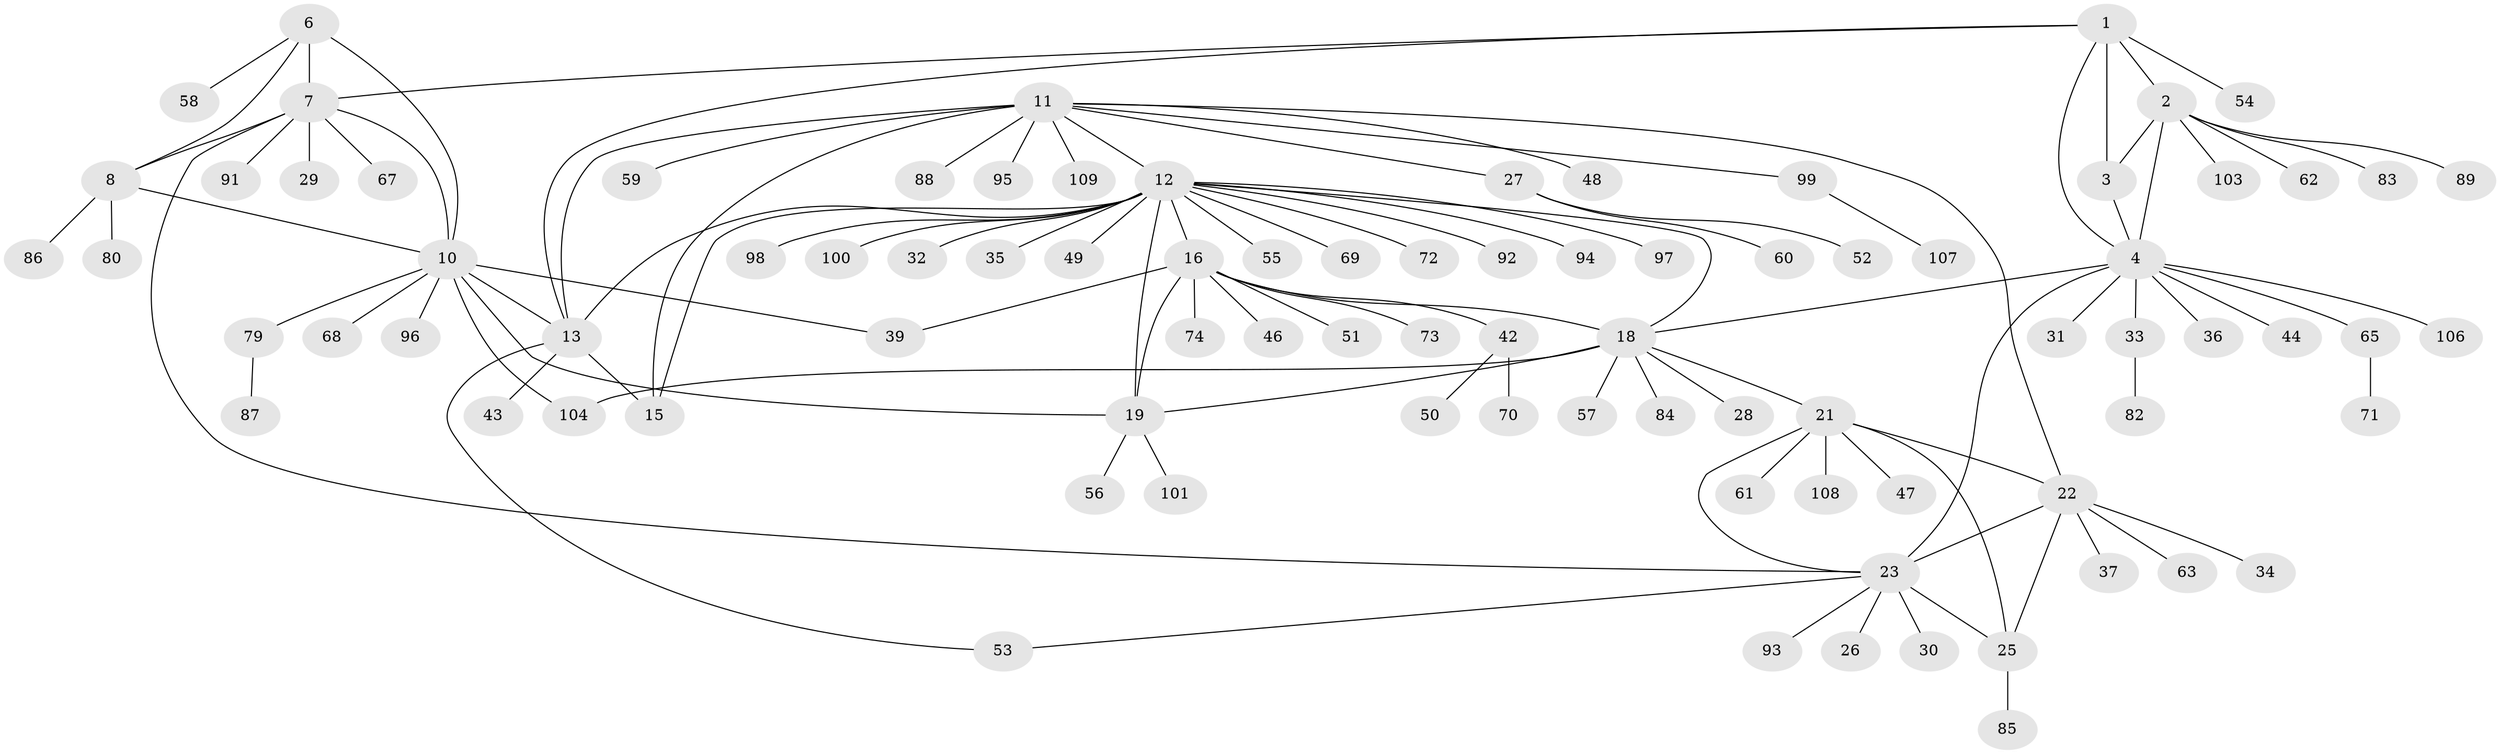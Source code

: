 // Generated by graph-tools (version 1.1) at 2025/24/03/03/25 07:24:17]
// undirected, 89 vertices, 112 edges
graph export_dot {
graph [start="1"]
  node [color=gray90,style=filled];
  1;
  2 [super="+5"];
  3 [super="+76"];
  4 [super="+40"];
  6 [super="+102"];
  7 [super="+9"];
  8 [super="+45"];
  10 [super="+41"];
  11 [super="+14"];
  12 [super="+17"];
  13 [super="+75"];
  15;
  16 [super="+90"];
  18 [super="+20"];
  19;
  21 [super="+77"];
  22 [super="+38"];
  23 [super="+24"];
  25 [super="+78"];
  26;
  27;
  28;
  29;
  30;
  31;
  32;
  33;
  34;
  35;
  36;
  37 [super="+64"];
  39;
  42;
  43;
  44;
  46;
  47;
  48;
  49 [super="+66"];
  50;
  51;
  52;
  53;
  54;
  55 [super="+81"];
  56;
  57;
  58;
  59;
  60;
  61;
  62;
  63;
  65;
  67;
  68 [super="+105"];
  69;
  70;
  71;
  72;
  73;
  74;
  79;
  80;
  82;
  83;
  84;
  85;
  86;
  87;
  88;
  89;
  91;
  92;
  93;
  94;
  95;
  96;
  97;
  98;
  99;
  100;
  101;
  103;
  104;
  106;
  107;
  108;
  109;
  1 -- 2 [weight=2];
  1 -- 3;
  1 -- 4;
  1 -- 7;
  1 -- 13;
  1 -- 54;
  2 -- 3 [weight=2];
  2 -- 4 [weight=2];
  2 -- 62;
  2 -- 103;
  2 -- 83;
  2 -- 89;
  3 -- 4;
  4 -- 18;
  4 -- 31;
  4 -- 33;
  4 -- 36;
  4 -- 44;
  4 -- 65;
  4 -- 106;
  4 -- 23;
  6 -- 7 [weight=2];
  6 -- 8;
  6 -- 10;
  6 -- 58;
  7 -- 8 [weight=2];
  7 -- 10 [weight=2];
  7 -- 29;
  7 -- 91;
  7 -- 67;
  7 -- 23;
  8 -- 10;
  8 -- 80;
  8 -- 86;
  10 -- 13;
  10 -- 19;
  10 -- 39;
  10 -- 68;
  10 -- 79;
  10 -- 96;
  10 -- 104;
  11 -- 12 [weight=2];
  11 -- 13 [weight=2];
  11 -- 15 [weight=2];
  11 -- 22;
  11 -- 88;
  11 -- 95;
  11 -- 99;
  11 -- 109;
  11 -- 48;
  11 -- 27;
  11 -- 59;
  12 -- 13;
  12 -- 15;
  12 -- 35;
  12 -- 55;
  12 -- 72;
  12 -- 92;
  12 -- 97;
  12 -- 98;
  12 -- 100;
  12 -- 32;
  12 -- 69;
  12 -- 16;
  12 -- 49;
  12 -- 18 [weight=2];
  12 -- 19;
  12 -- 94;
  13 -- 15;
  13 -- 43;
  13 -- 53;
  16 -- 18 [weight=2];
  16 -- 19;
  16 -- 39;
  16 -- 42;
  16 -- 46;
  16 -- 51;
  16 -- 73;
  16 -- 74;
  18 -- 19 [weight=2];
  18 -- 57;
  18 -- 104;
  18 -- 84;
  18 -- 21;
  18 -- 28;
  19 -- 56;
  19 -- 101;
  21 -- 22;
  21 -- 23 [weight=2];
  21 -- 25;
  21 -- 47;
  21 -- 61;
  21 -- 108;
  22 -- 23 [weight=2];
  22 -- 25;
  22 -- 34;
  22 -- 37;
  22 -- 63;
  23 -- 25 [weight=2];
  23 -- 26;
  23 -- 93;
  23 -- 53;
  23 -- 30;
  25 -- 85;
  27 -- 52;
  27 -- 60;
  33 -- 82;
  42 -- 50;
  42 -- 70;
  65 -- 71;
  79 -- 87;
  99 -- 107;
}
